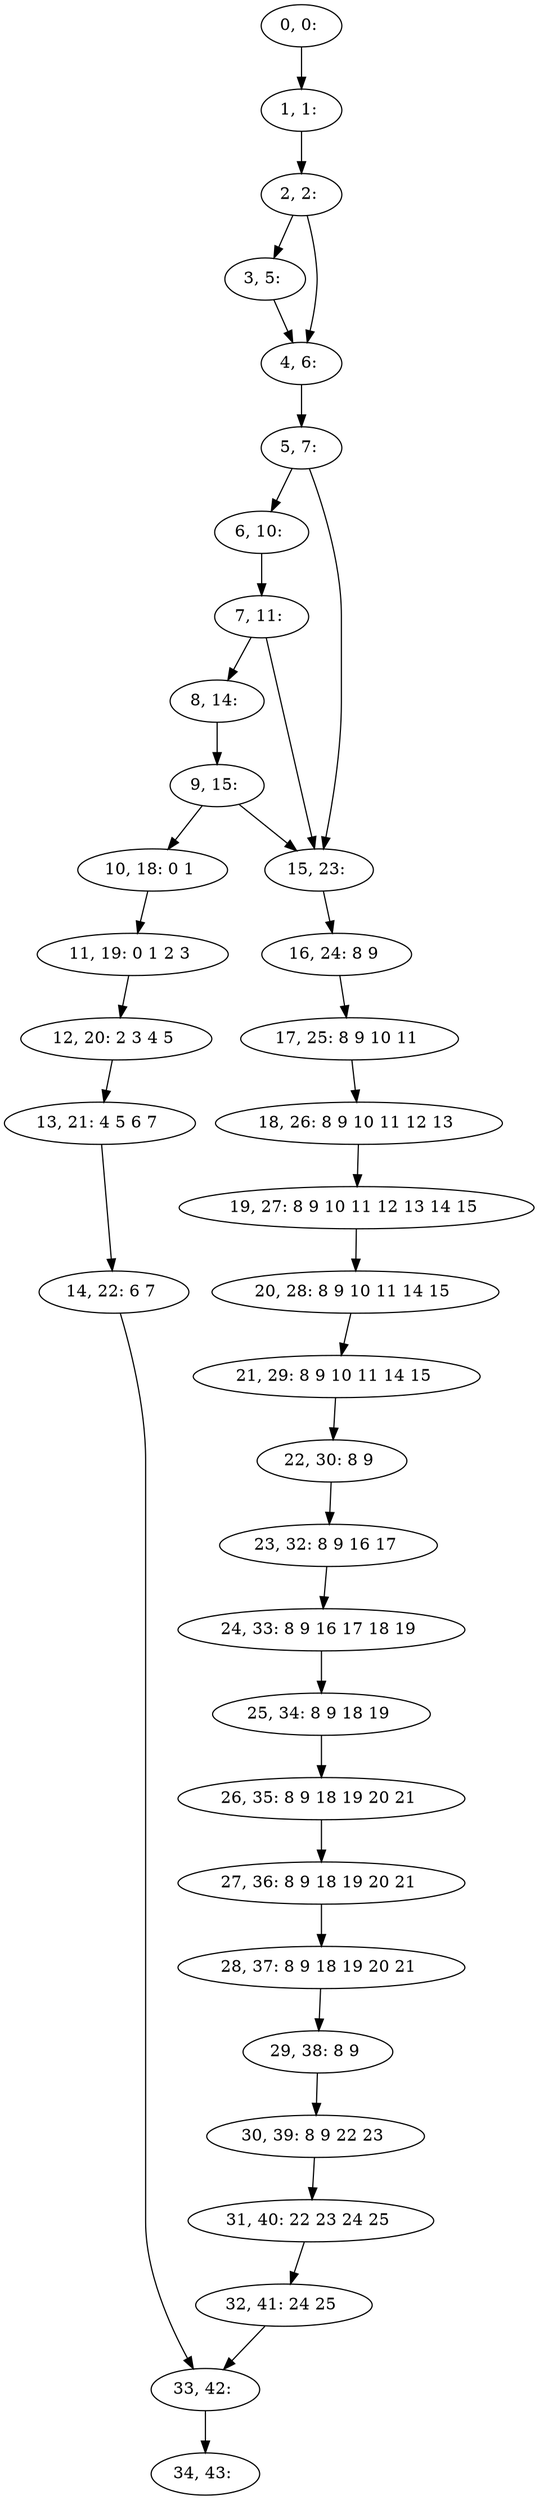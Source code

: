 digraph G {
0[label="0, 0: "];
1[label="1, 1: "];
2[label="2, 2: "];
3[label="3, 5: "];
4[label="4, 6: "];
5[label="5, 7: "];
6[label="6, 10: "];
7[label="7, 11: "];
8[label="8, 14: "];
9[label="9, 15: "];
10[label="10, 18: 0 1 "];
11[label="11, 19: 0 1 2 3 "];
12[label="12, 20: 2 3 4 5 "];
13[label="13, 21: 4 5 6 7 "];
14[label="14, 22: 6 7 "];
15[label="15, 23: "];
16[label="16, 24: 8 9 "];
17[label="17, 25: 8 9 10 11 "];
18[label="18, 26: 8 9 10 11 12 13 "];
19[label="19, 27: 8 9 10 11 12 13 14 15 "];
20[label="20, 28: 8 9 10 11 14 15 "];
21[label="21, 29: 8 9 10 11 14 15 "];
22[label="22, 30: 8 9 "];
23[label="23, 32: 8 9 16 17 "];
24[label="24, 33: 8 9 16 17 18 19 "];
25[label="25, 34: 8 9 18 19 "];
26[label="26, 35: 8 9 18 19 20 21 "];
27[label="27, 36: 8 9 18 19 20 21 "];
28[label="28, 37: 8 9 18 19 20 21 "];
29[label="29, 38: 8 9 "];
30[label="30, 39: 8 9 22 23 "];
31[label="31, 40: 22 23 24 25 "];
32[label="32, 41: 24 25 "];
33[label="33, 42: "];
34[label="34, 43: "];
0->1 ;
1->2 ;
2->3 ;
2->4 ;
3->4 ;
4->5 ;
5->6 ;
5->15 ;
6->7 ;
7->8 ;
7->15 ;
8->9 ;
9->10 ;
9->15 ;
10->11 ;
11->12 ;
12->13 ;
13->14 ;
14->33 ;
15->16 ;
16->17 ;
17->18 ;
18->19 ;
19->20 ;
20->21 ;
21->22 ;
22->23 ;
23->24 ;
24->25 ;
25->26 ;
26->27 ;
27->28 ;
28->29 ;
29->30 ;
30->31 ;
31->32 ;
32->33 ;
33->34 ;
}
